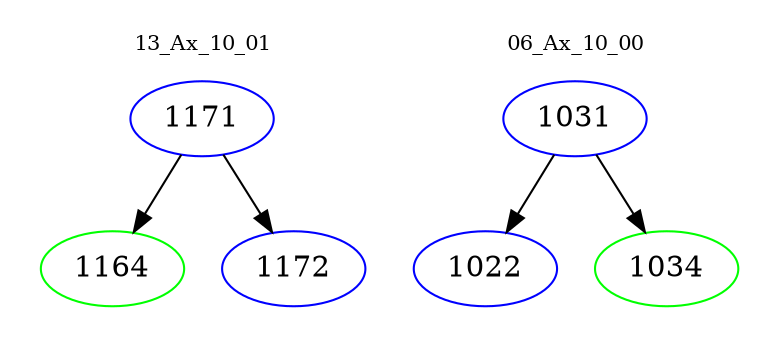digraph{
subgraph cluster_0 {
color = white
label = "13_Ax_10_01";
fontsize=10;
T0_1171 [label="1171", color="blue"]
T0_1171 -> T0_1164 [color="black"]
T0_1164 [label="1164", color="green"]
T0_1171 -> T0_1172 [color="black"]
T0_1172 [label="1172", color="blue"]
}
subgraph cluster_1 {
color = white
label = "06_Ax_10_00";
fontsize=10;
T1_1031 [label="1031", color="blue"]
T1_1031 -> T1_1022 [color="black"]
T1_1022 [label="1022", color="blue"]
T1_1031 -> T1_1034 [color="black"]
T1_1034 [label="1034", color="green"]
}
}

